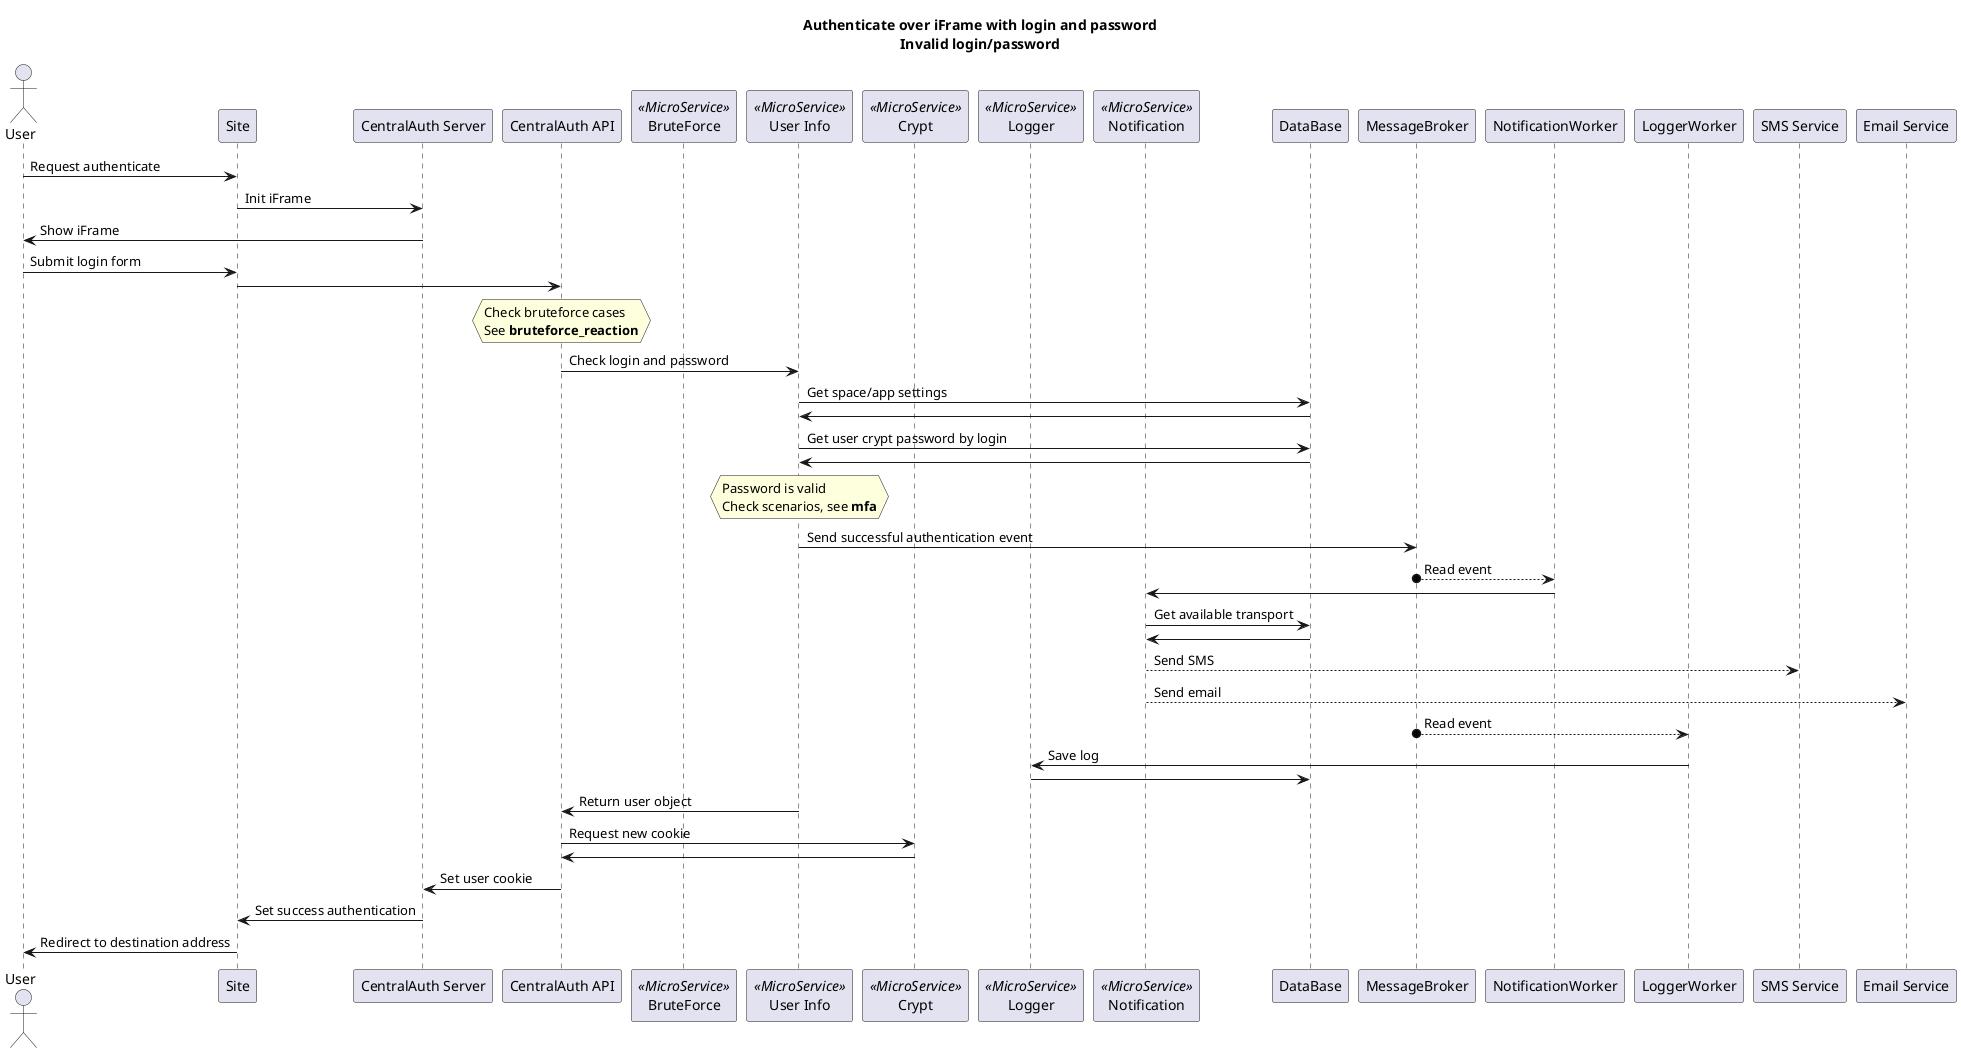 @startuml

skinparam titleBorderRoundCorner 15
skinparam titleBorderThickness 1
title Authenticate over iFrame with login and password\nInvalid login/password

actor User
participant Site
participant "CentralAuth Server" as CAS
participant "CentralAuth API" as CAA
participant "BruteForce" as BF_MS <<MicroService>>
participant "User Info" as UI_MS <<MicroService>>
participant "Crypt" as Crypt_MS <<MicroService>>
participant Logger as LOG_MS <<MicroService>>
participant Notification as NOTIF_MS <<MicroService>>
participant DataBase as DB
participant MessageBroker as Broker
participant NotificationWorker
participant LoggerWorker
participant "SMS Service" as SMS
participant "Email Service" as Email

User -> Site : Request authenticate
Site -> CAS : Init iFrame
CAS -> User : Show iFrame

User -> Site : Submit login form
Site -> CAA

hnote over CAA: Check bruteforce cases\nSee **bruteforce_reaction**

CAA -> UI_MS : Check login and password
UI_MS -> DB : Get space/app settings
DB -> UI_MS
UI_MS -> DB : Get user crypt password by login
DB -> UI_MS

hnote over UI_MS: Password is valid\nCheck scenarios, see **mfa**

UI_MS -> Broker : Send successful authentication event
Broker o--> NotificationWorker : Read event
NotificationWorker -> NOTIF_MS
NOTIF_MS -> DB : Get available transport
DB -> NOTIF_MS
NOTIF_MS --> SMS : Send SMS
NOTIF_MS --> Email : Send email
Broker o--> LoggerWorker : Read event
LoggerWorker -> LOG_MS : Save log
LOG_MS -> DB

UI_MS -> CAA : Return user object
CAA -> Crypt_MS : Request new cookie
Crypt_MS -> CAA
CAA -> CAS : Set user cookie
CAS -> Site : Set success authentication
Site -> User : Redirect to destination address

@enduml